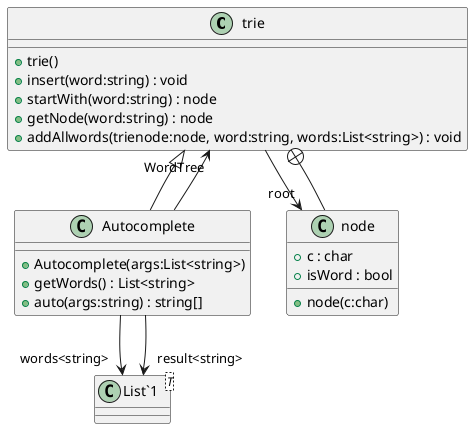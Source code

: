 @startuml
class trie {
    + trie()
    + insert(word:string) : void
    + startWith(word:string) : node
    + getNode(word:string) : node
    + addAllwords(trienode:node, word:string, words:List<string>) : void
}
class Autocomplete {
    + Autocomplete(args:List<string>)
    + getWords() : List<string>
    + auto(args:string) : string[]
}
class node {
    + c : char
    + isWord : bool
    + node(c:char)
}
class "List`1"<T> {
}
trie --> "root" node
trie <|-- Autocomplete
Autocomplete --> "words<string>" "List`1"
Autocomplete --> "result<string>" "List`1"
Autocomplete --> "WordTree" trie
trie +-- node
@enduml
